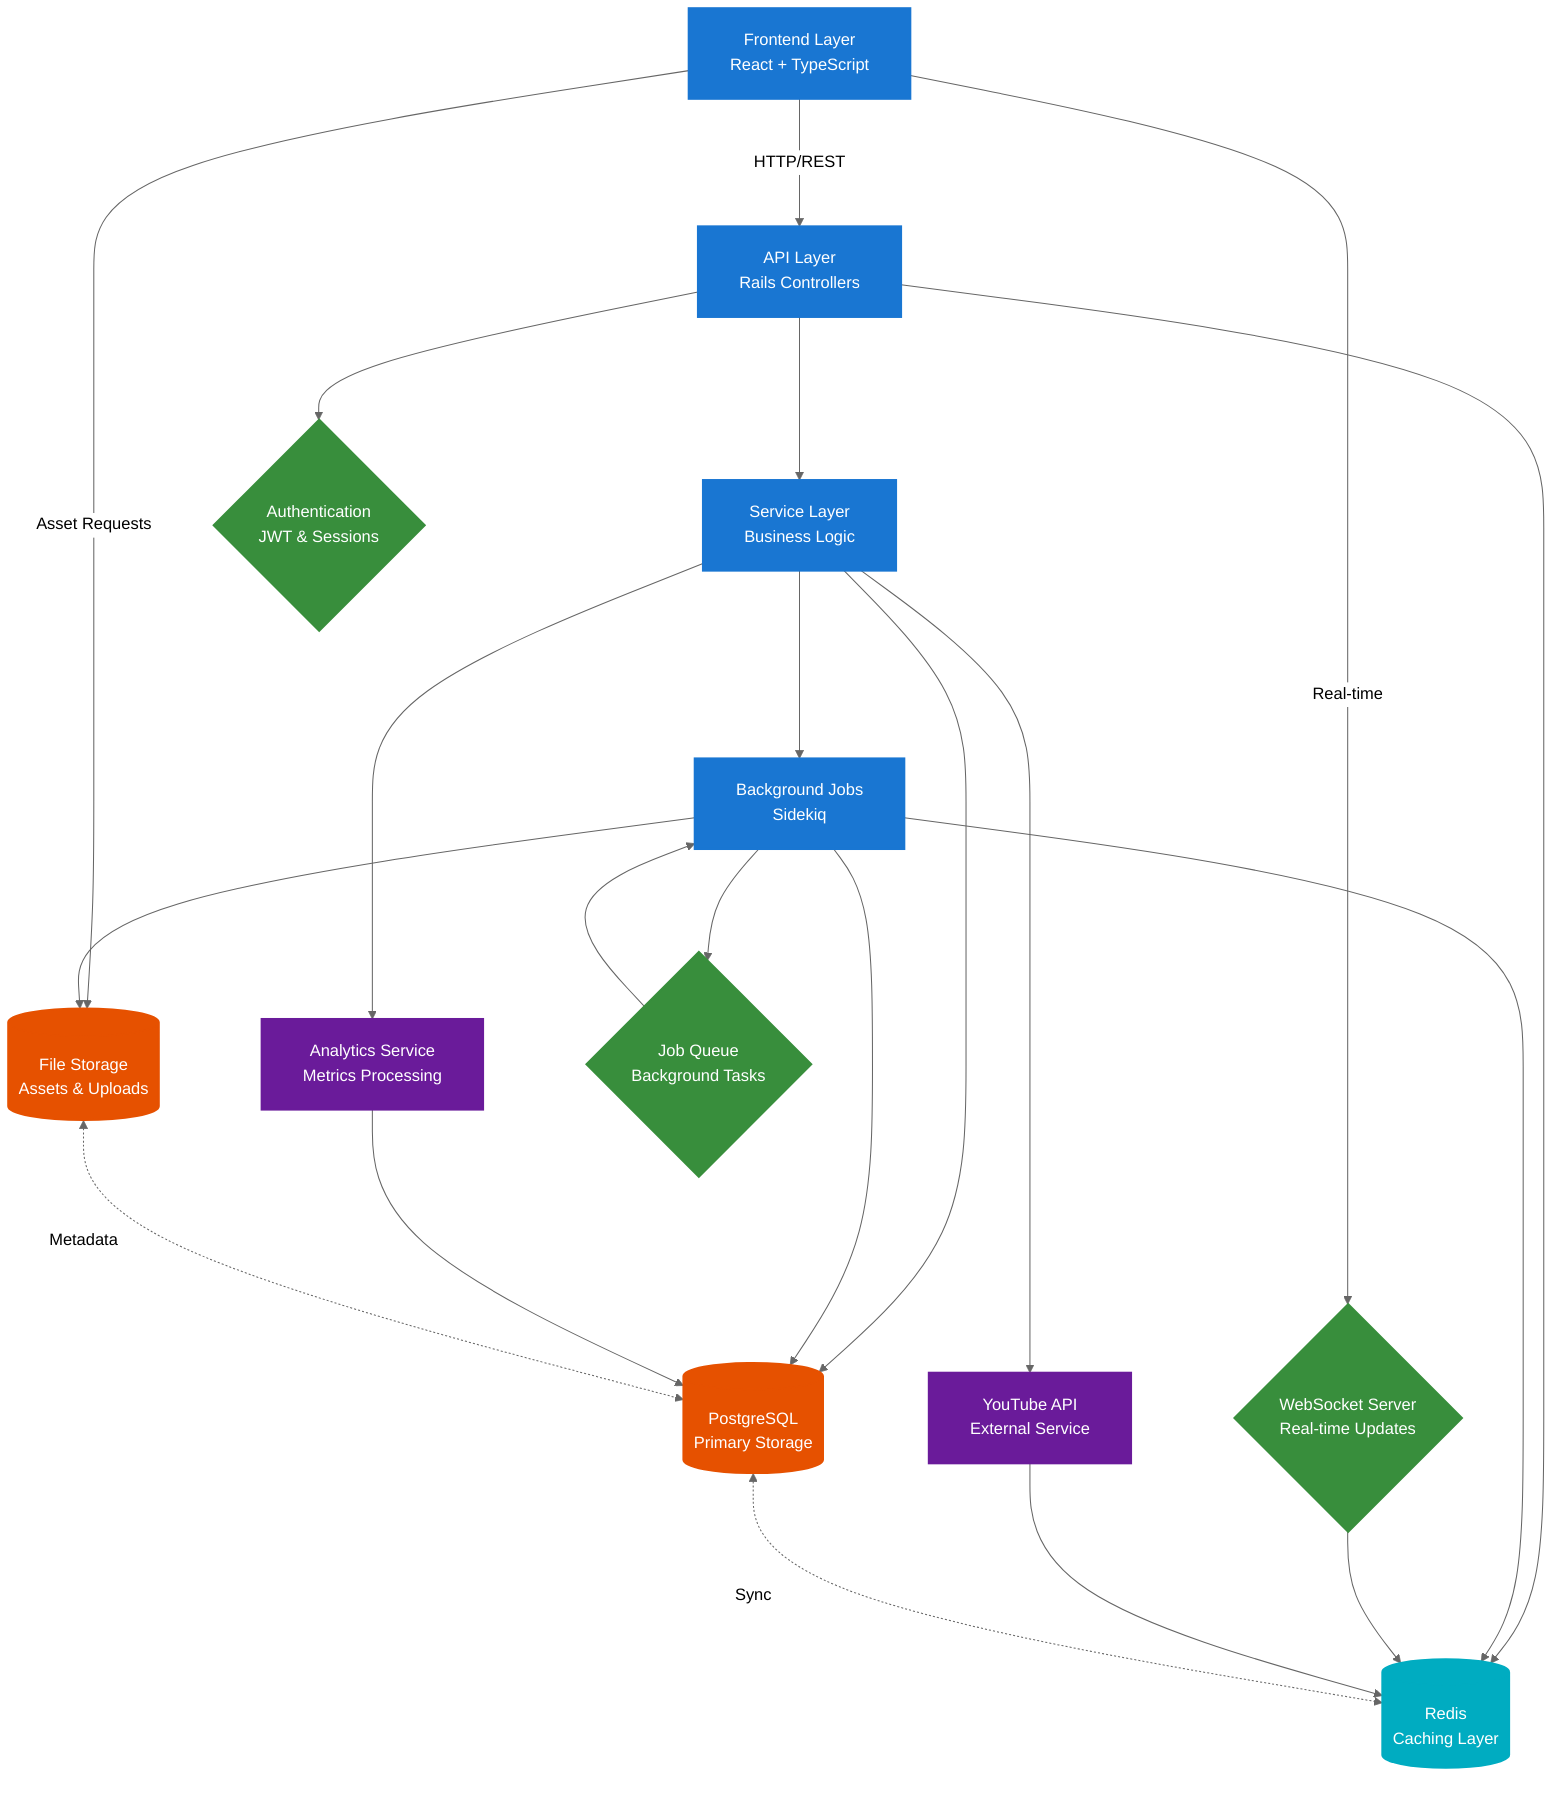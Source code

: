 %%{init: {
  'flowchart': {
    'curve': 'basis',
    'nodeSpacing': 100,
    'rankSpacing': 100,
    'padding': 20
  },
  'theme': 'neutral'
}}%%

graph TB
    %% Style Definitions
    classDef primary fill:#1976D2,stroke:#1976D2,color:#fff,stroke-width:2px
    classDef secondary fill:#388E3C,stroke:#388E3C,color:#fff,stroke-width:2px
    classDef storage fill:#E65100,stroke:#E65100,color:#fff,stroke-width:2px
    classDef external fill:#6A1B9A,stroke:#6A1B9A,color:#fff,stroke-width:2px
    classDef cache fill:#00ACC1,stroke:#00ACC1,color:#fff,stroke-width:2px

    %% Main Components
    Frontend["Frontend Layer<br/>React + TypeScript"]:::primary
    API["API Layer<br/>Rails Controllers"]:::primary
    Services["Service Layer<br/>Business Logic"]:::primary
    Workers["Background Jobs<br/>Sidekiq"]:::primary

    %% Storage Systems
    DB[(PostgreSQL<br/>Primary Storage)]:::storage
    Cache[(Redis<br/>Caching Layer)]:::cache
    FileStore[(File Storage<br/>Assets & Uploads)]:::storage

    %% External Services
    YouTube["YouTube API<br/>External Service"]:::external
    Analytics["Analytics Service<br/>Metrics Processing"]:::external

    %% Integrations & Middleware
    WebSockets{"WebSocket Server<br/>Real-time Updates"}:::secondary
    Queue{"Job Queue<br/>Background Tasks"}:::secondary
    Auth{"Authentication<br/>JWT & Sessions"}:::secondary

    %% Frontend Integration Points
    Frontend -->|"HTTP/REST"| API
    Frontend -->|"Real-time"| WebSockets
    Frontend -->|"Asset Requests"| FileStore

    %% API Integrations
    API --> Auth
    API --> Services
    API --> Cache
    
    %% Service Integrations
    Services --> Workers
    Services --> YouTube
    Services --> Analytics
    Services --> DB

    %% Worker Integration Points
    Workers --> Queue
    Workers --> Cache
    Workers --> DB
    Workers --> FileStore

    %% Real-time & Caching
    WebSockets --> Cache
    Queue --> Workers
    
    %% External Service Integration
    YouTube --> Cache
    Analytics --> DB

    %% Cache Synchronization
    DB <-.->|"Sync"| Cache
    
    %% File Storage Integration
    FileStore <-.->|"Metadata"| DB